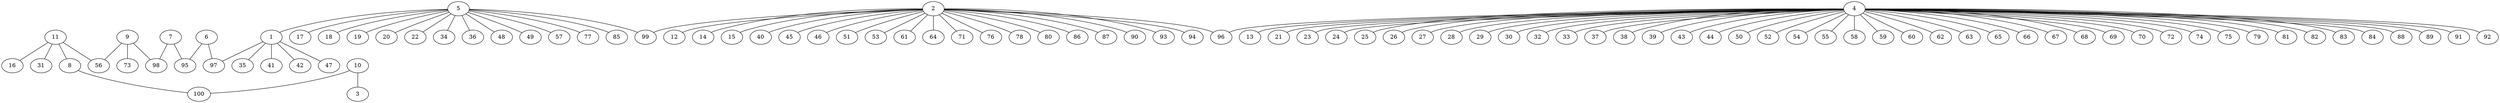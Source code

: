 graph x {
11 -- 16
11 -- 31
9 -- 73
1 -- 35
1 -- 41
1 -- 42
1 -- 47
5 -- 17
5 -- 18
5 -- 19
5 -- 20
5 -- 22
5 -- 34
5 -- 36
5 -- 48
5 -- 49
5 -- 57
5 -- 77
5 -- 85
2 -- 12
2 -- 14
2 -- 15
2 -- 40
2 -- 45
2 -- 46
2 -- 51
2 -- 53
2 -- 61
2 -- 64
2 -- 71
2 -- 76
2 -- 78
2 -- 80
2 -- 86
2 -- 87
2 -- 90
2 -- 93
2 -- 94
4 -- 13
4 -- 21
4 -- 23
4 -- 24
4 -- 25
4 -- 26
4 -- 27
4 -- 28
4 -- 29
4 -- 30
4 -- 32
4 -- 33
4 -- 37
4 -- 38
4 -- 39
4 -- 43
4 -- 44
4 -- 50
4 -- 52
4 -- 54
4 -- 55
4 -- 58
4 -- 59
4 -- 60
4 -- 62
4 -- 63
4 -- 65
4 -- 66
4 -- 67
4 -- 68
4 -- 69
4 -- 70
4 -- 72
4 -- 74
4 -- 75
4 -- 79
4 -- 81
4 -- 82
4 -- 83
4 -- 84
4 -- 88
4 -- 89
4 -- 91
4 -- 92
4 -- 96
2 -- 96
2 -- 99
5 -- 99
5 -- 1
1 -- 97
6 -- 97
6 -- 95
7 -- 95
7 -- 98
9 -- 98
9 -- 56
11 -- 56
11 -- 8
8 -- 100
10 -- 100
10 -- 3
}